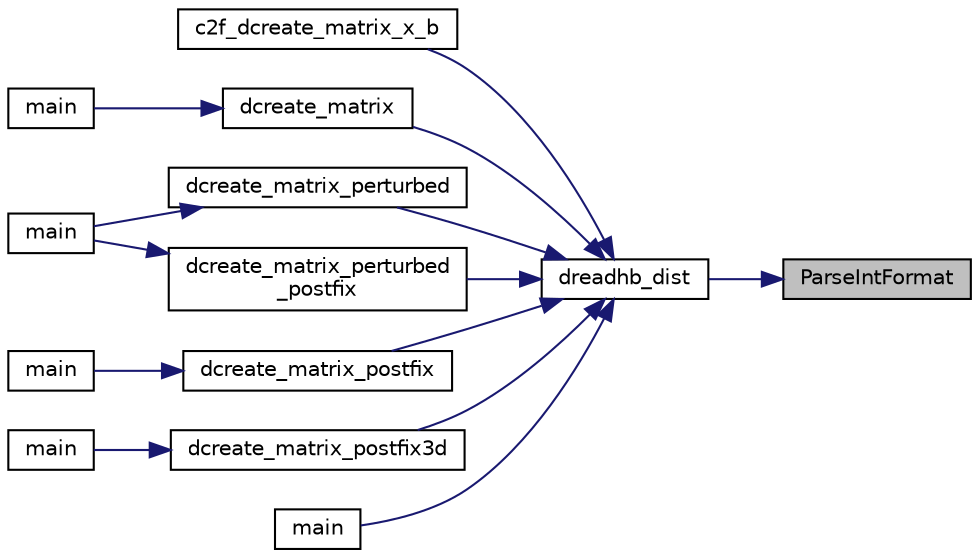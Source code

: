 digraph "ParseIntFormat"
{
 // LATEX_PDF_SIZE
  edge [fontname="Helvetica",fontsize="10",labelfontname="Helvetica",labelfontsize="10"];
  node [fontname="Helvetica",fontsize="10",shape=record];
  rankdir="RL";
  Node1 [label="ParseIntFormat",height=0.2,width=0.4,color="black", fillcolor="grey75", style="filled", fontcolor="black",tooltip=" "];
  Node1 -> Node2 [dir="back",color="midnightblue",fontsize="10",style="solid",fontname="Helvetica"];
  Node2 [label="dreadhb_dist",height=0.2,width=0.4,color="black", fillcolor="white", style="filled",URL="$SRC_2dreadhb_8c.html#a3593dd1b61e008f12e6d1a72111f6f8f",tooltip=" "];
  Node2 -> Node3 [dir="back",color="midnightblue",fontsize="10",style="solid",fontname="Helvetica"];
  Node3 [label="c2f_dcreate_matrix_x_b",height=0.2,width=0.4,color="black", fillcolor="white", style="filled",URL="$c2f__dcreate__matrix__x__b_8c.html#acdabe0154957187d41ccb026537a69ac",tooltip=" "];
  Node2 -> Node4 [dir="back",color="midnightblue",fontsize="10",style="solid",fontname="Helvetica"];
  Node4 [label="dcreate_matrix",height=0.2,width=0.4,color="black", fillcolor="white", style="filled",URL="$superlu__ddefs_8h.html#a10c3eb9cee31f7350d05a92f84707592",tooltip=" "];
  Node4 -> Node5 [dir="back",color="midnightblue",fontsize="10",style="solid",fontname="Helvetica"];
  Node5 [label="main",height=0.2,width=0.4,color="black", fillcolor="white", style="filled",URL="$pdtest_8c.html#a0ddf1224851353fc92bfbff6f499fa97",tooltip=" "];
  Node2 -> Node6 [dir="back",color="midnightblue",fontsize="10",style="solid",fontname="Helvetica"];
  Node6 [label="dcreate_matrix_perturbed",height=0.2,width=0.4,color="black", fillcolor="white", style="filled",URL="$dcreate__matrix__perturbed_8c.html#a303518ee8ba4b34567f3fd15049b31ea",tooltip=" "];
  Node6 -> Node7 [dir="back",color="midnightblue",fontsize="10",style="solid",fontname="Helvetica"];
  Node7 [label="main",height=0.2,width=0.4,color="black", fillcolor="white", style="filled",URL="$pddrive2_8c.html#a0ddf1224851353fc92bfbff6f499fa97",tooltip=" "];
  Node2 -> Node8 [dir="back",color="midnightblue",fontsize="10",style="solid",fontname="Helvetica"];
  Node8 [label="dcreate_matrix_perturbed\l_postfix",height=0.2,width=0.4,color="black", fillcolor="white", style="filled",URL="$dcreate__matrix__perturbed_8c.html#ae9db838cf5622a5ff2ba7d14638db679",tooltip=" "];
  Node8 -> Node7 [dir="back",color="midnightblue",fontsize="10",style="solid",fontname="Helvetica"];
  Node2 -> Node9 [dir="back",color="midnightblue",fontsize="10",style="solid",fontname="Helvetica"];
  Node9 [label="dcreate_matrix_postfix",height=0.2,width=0.4,color="black", fillcolor="white", style="filled",URL="$superlu__ddefs_8h.html#ab97540f1b1596583c6426d6fc6097523",tooltip=" "];
  Node9 -> Node10 [dir="back",color="midnightblue",fontsize="10",style="solid",fontname="Helvetica"];
  Node10 [label="main",height=0.2,width=0.4,color="black", fillcolor="white", style="filled",URL="$pddrive_8c.html#a0ddf1224851353fc92bfbff6f499fa97",tooltip=" "];
  Node2 -> Node11 [dir="back",color="midnightblue",fontsize="10",style="solid",fontname="Helvetica"];
  Node11 [label="dcreate_matrix_postfix3d",height=0.2,width=0.4,color="black", fillcolor="white", style="filled",URL="$superlu__ddefs_8h.html#a5e5045fc996cc4a14dcf4af4ebb4a35b",tooltip=" "];
  Node11 -> Node12 [dir="back",color="midnightblue",fontsize="10",style="solid",fontname="Helvetica"];
  Node12 [label="main",height=0.2,width=0.4,color="black", fillcolor="white", style="filled",URL="$pddrive3d_8c.html#a0ddf1224851353fc92bfbff6f499fa97",tooltip=" "];
  Node2 -> Node13 [dir="back",color="midnightblue",fontsize="10",style="solid",fontname="Helvetica"];
  Node13 [label="main",height=0.2,width=0.4,color="black", fillcolor="white", style="filled",URL="$pddrive1__ABglobal_8c.html#a0ddf1224851353fc92bfbff6f499fa97",tooltip=" "];
}
